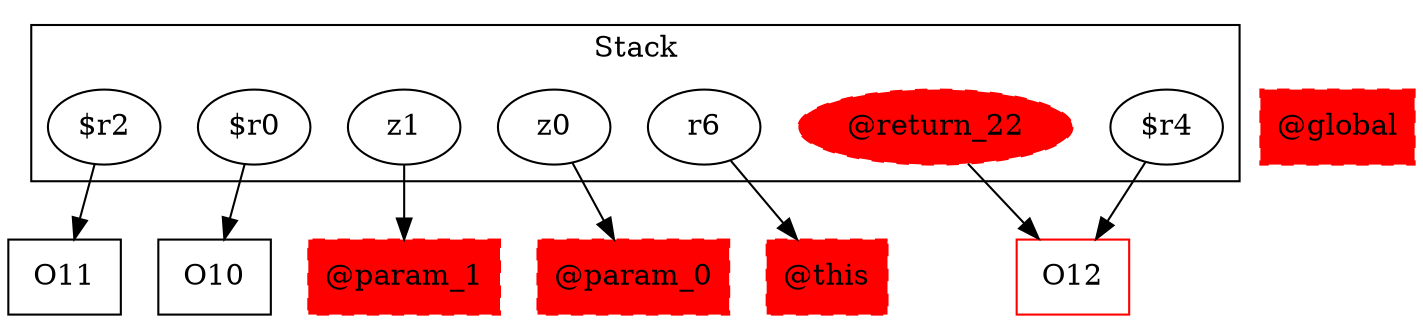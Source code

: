 digraph sample {
  rankDir="LR";
  subgraph cluster_0 {
    label="Stack"
    "$r2"; "$r0"; "z1"; "z0"; "r6"; "@return_22"; "$r4"; 
  }
  "$r2" -> { O11[shape=box]};
  "$r0" -> { O10[shape=box]};
  "z1" -> { "@param_1"[shape=box]};
  "z0" -> { "@param_0"[shape=box]};
  "r6" -> { "@this"[shape=box]};
  "@return_22" -> { O12[shape=box]};
  "$r4" -> { O12[shape=box]};
  "@return_22"[style="filled,dashed"]; 
  "@global"[shape=box, style="filled,dashed"];
  "@this"[shape=box, style="filled,dashed"];
  "@param_0"[shape=box, style="filled,dashed"];
  "@param_1"[shape=box, style="filled,dashed"];
  O12[color="red"];
  "@global"[color="red"];
  "@this"[color="red"];
  "@param_0"[color="red"];
  "@return_22"[color="red"];
  "@param_1"[color="red"];
}
